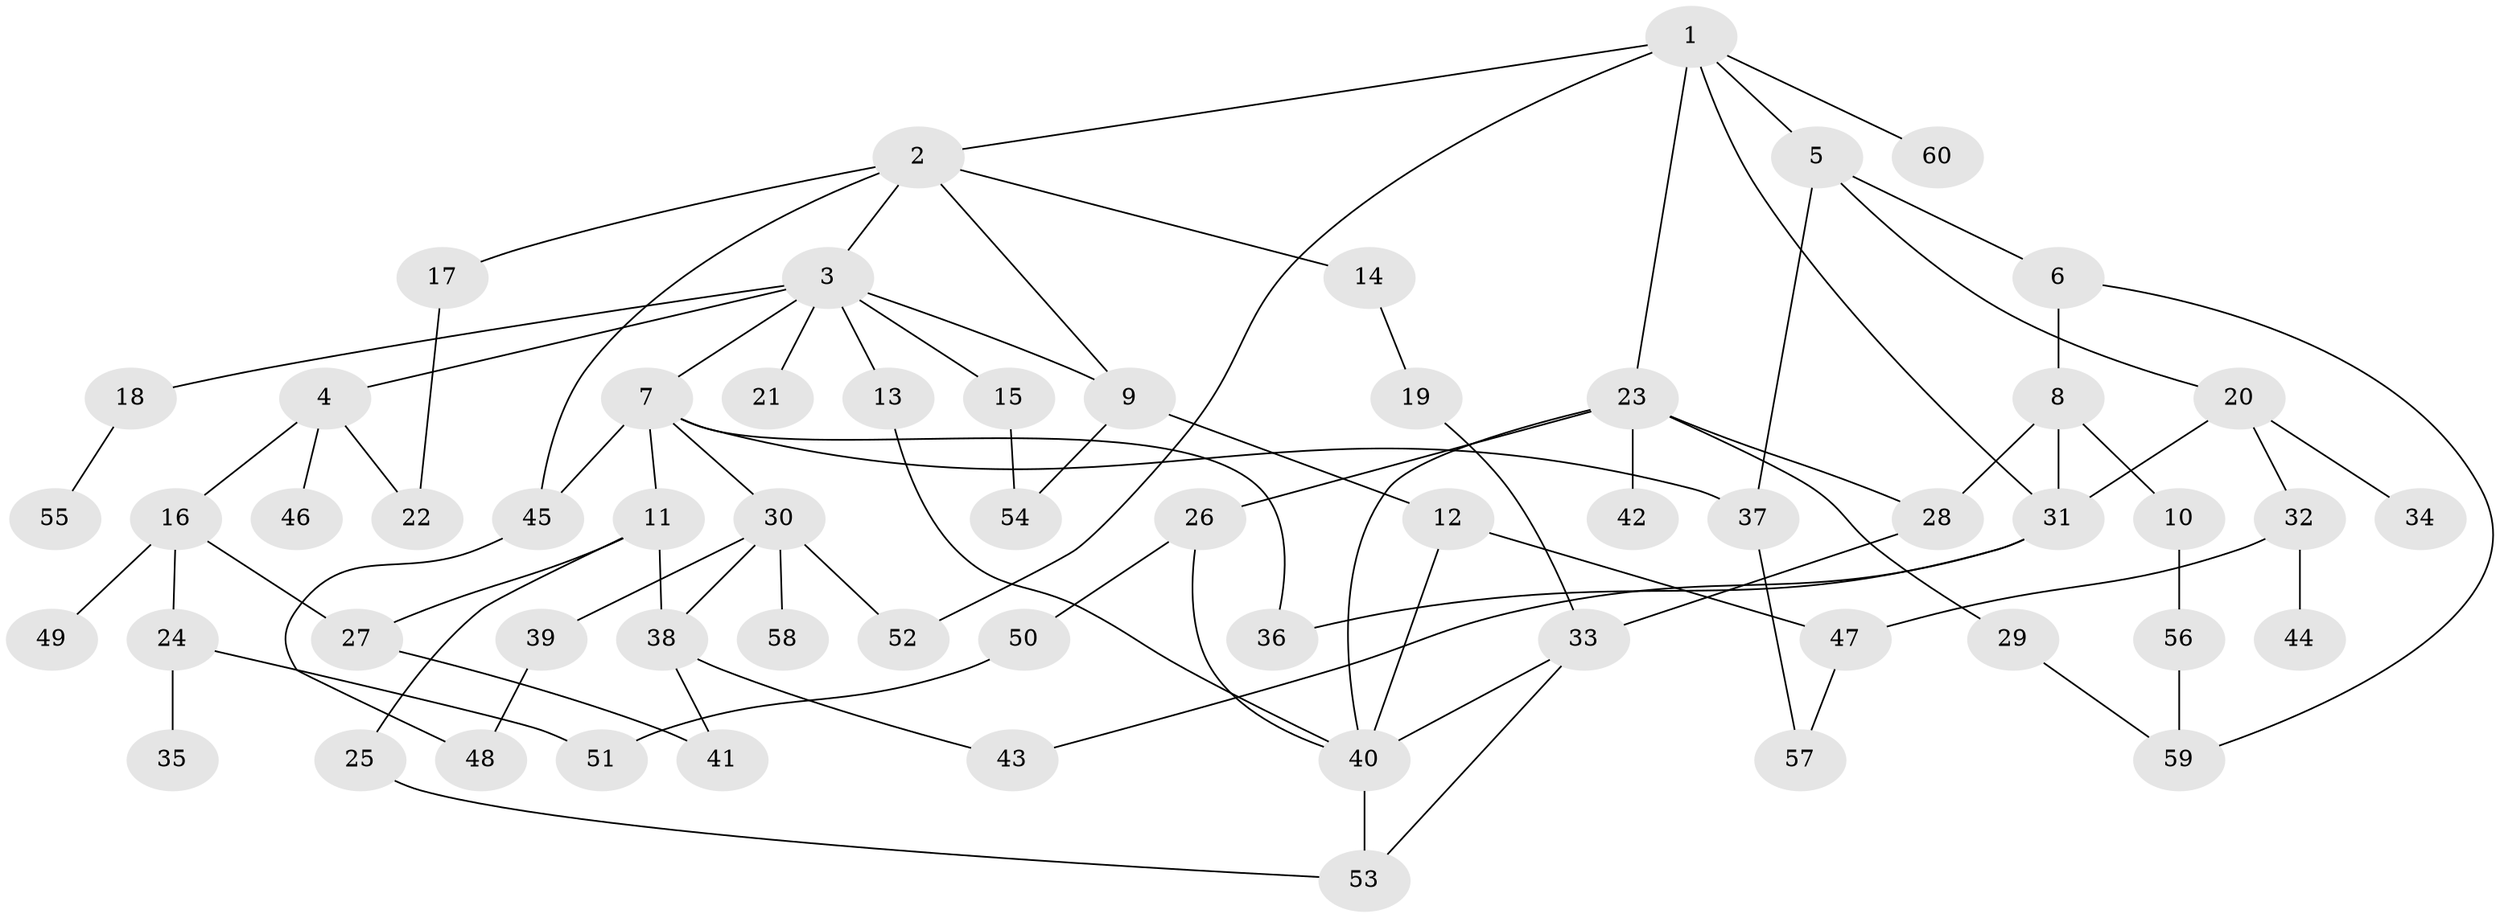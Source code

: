 // coarse degree distribution, {6: 0.05405405405405406, 7: 0.05405405405405406, 4: 0.21621621621621623, 9: 0.02702702702702703, 3: 0.1891891891891892, 2: 0.24324324324324326, 1: 0.1891891891891892, 5: 0.02702702702702703}
// Generated by graph-tools (version 1.1) at 2025/49/03/04/25 22:49:12]
// undirected, 60 vertices, 86 edges
graph export_dot {
  node [color=gray90,style=filled];
  1;
  2;
  3;
  4;
  5;
  6;
  7;
  8;
  9;
  10;
  11;
  12;
  13;
  14;
  15;
  16;
  17;
  18;
  19;
  20;
  21;
  22;
  23;
  24;
  25;
  26;
  27;
  28;
  29;
  30;
  31;
  32;
  33;
  34;
  35;
  36;
  37;
  38;
  39;
  40;
  41;
  42;
  43;
  44;
  45;
  46;
  47;
  48;
  49;
  50;
  51;
  52;
  53;
  54;
  55;
  56;
  57;
  58;
  59;
  60;
  1 -- 2;
  1 -- 5;
  1 -- 23;
  1 -- 60;
  1 -- 52;
  1 -- 31;
  2 -- 3;
  2 -- 9;
  2 -- 14;
  2 -- 17;
  2 -- 45;
  3 -- 4;
  3 -- 7;
  3 -- 13;
  3 -- 15;
  3 -- 18;
  3 -- 21;
  3 -- 9;
  4 -- 16;
  4 -- 22;
  4 -- 46;
  5 -- 6;
  5 -- 20;
  5 -- 37;
  6 -- 8;
  6 -- 59;
  7 -- 11;
  7 -- 30;
  7 -- 36;
  7 -- 37;
  7 -- 45;
  8 -- 10;
  8 -- 31;
  8 -- 28;
  9 -- 12;
  9 -- 54;
  10 -- 56;
  11 -- 25;
  11 -- 27;
  11 -- 38;
  12 -- 40;
  12 -- 47;
  13 -- 40;
  14 -- 19;
  15 -- 54;
  16 -- 24;
  16 -- 49;
  16 -- 27;
  17 -- 22;
  18 -- 55;
  19 -- 33;
  20 -- 32;
  20 -- 34;
  20 -- 31;
  23 -- 26;
  23 -- 28;
  23 -- 29;
  23 -- 42;
  23 -- 40;
  24 -- 35;
  24 -- 51;
  25 -- 53;
  26 -- 50;
  26 -- 40;
  27 -- 41;
  28 -- 33;
  29 -- 59;
  30 -- 39;
  30 -- 52;
  30 -- 58;
  30 -- 38;
  31 -- 43;
  31 -- 36;
  32 -- 44;
  32 -- 47;
  33 -- 53;
  33 -- 40;
  37 -- 57;
  38 -- 41;
  38 -- 43;
  39 -- 48;
  40 -- 53;
  45 -- 48;
  47 -- 57;
  50 -- 51;
  56 -- 59;
}
